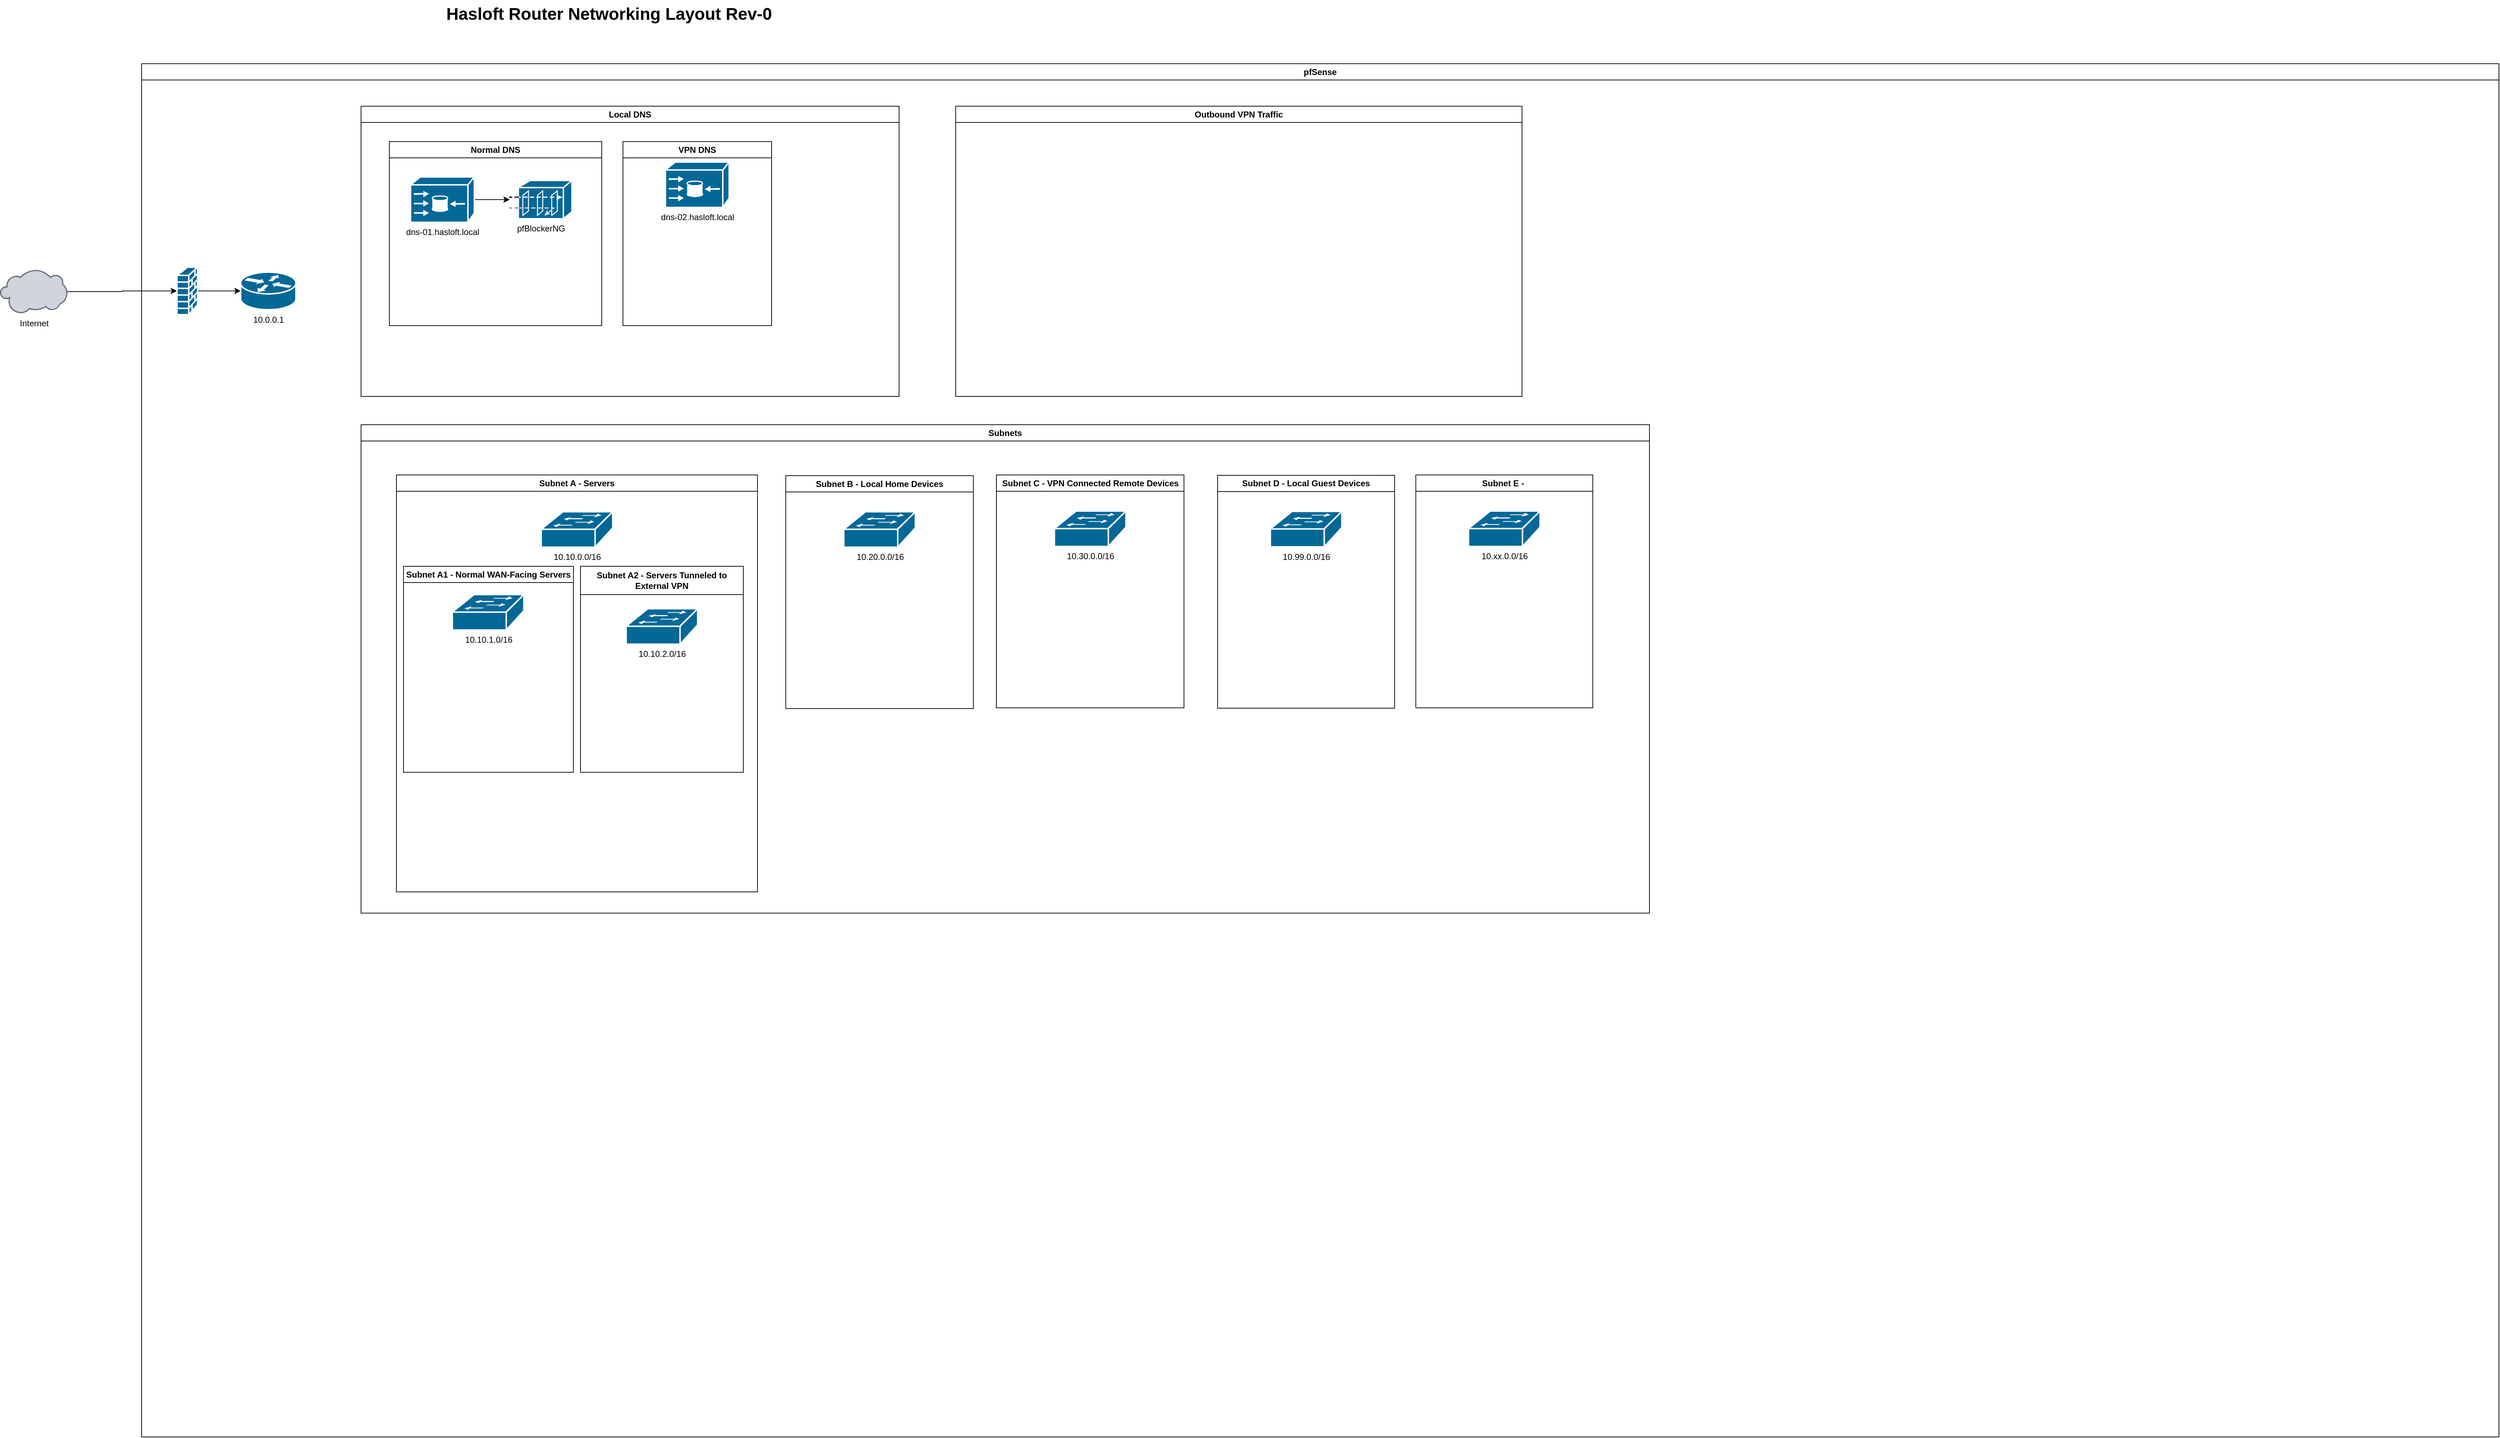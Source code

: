 <mxfile version="21.2.9" type="github">
  <diagram name="Page-1" id="e3a06f82-3646-2815-327d-82caf3d4e204">
    <mxGraphModel dx="1509" dy="804" grid="1" gridSize="10" guides="1" tooltips="1" connect="1" arrows="1" fold="1" page="1" pageScale="1.5" pageWidth="1169" pageHeight="826" background="none" math="0" shadow="0">
      <root>
        <mxCell id="0" style=";html=1;" />
        <mxCell id="1" style=";html=1;" parent="0" />
        <mxCell id="6a7d8f32e03d9370-62" value="Hasloft Router Networking Layout Rev-0" style="text;strokeColor=none;fillColor=none;html=1;fontSize=24;fontStyle=1;verticalAlign=middle;align=center;" parent="1" vertex="1">
          <mxGeometry x="499" y="30" width="861" height="40" as="geometry" />
        </mxCell>
        <mxCell id="U6HYu28x_rnx8HeXfka5-20" style="edgeStyle=orthogonalEdgeStyle;rounded=0;orthogonalLoop=1;jettySize=auto;html=1;" edge="1" parent="1" source="U6HYu28x_rnx8HeXfka5-7" target="U6HYu28x_rnx8HeXfka5-19">
          <mxGeometry relative="1" as="geometry" />
        </mxCell>
        <mxCell id="U6HYu28x_rnx8HeXfka5-7" value="Internet" style="verticalLabelPosition=bottom;sketch=0;aspect=fixed;html=1;verticalAlign=top;strokeColor=none;align=center;outlineConnect=0;shape=mxgraph.citrix.cloud;" vertex="1" parent="1">
          <mxGeometry x="70" y="411" width="95" height="62" as="geometry" />
        </mxCell>
        <mxCell id="U6HYu28x_rnx8HeXfka5-17" value="pfSense" style="swimlane;whiteSpace=wrap;html=1;startSize=23;" vertex="1" parent="1">
          <mxGeometry x="270" y="120" width="3330" height="1940" as="geometry" />
        </mxCell>
        <mxCell id="U6HYu28x_rnx8HeXfka5-22" style="edgeStyle=orthogonalEdgeStyle;rounded=0;orthogonalLoop=1;jettySize=auto;html=1;entryX=0;entryY=0.5;entryDx=0;entryDy=0;entryPerimeter=0;" edge="1" parent="U6HYu28x_rnx8HeXfka5-17" source="U6HYu28x_rnx8HeXfka5-19" target="U6HYu28x_rnx8HeXfka5-21">
          <mxGeometry relative="1" as="geometry" />
        </mxCell>
        <mxCell id="U6HYu28x_rnx8HeXfka5-19" value="" style="shape=mxgraph.cisco.security.firewall;sketch=0;html=1;pointerEvents=1;dashed=0;fillColor=#036897;strokeColor=#ffffff;strokeWidth=2;verticalLabelPosition=bottom;verticalAlign=top;align=center;outlineConnect=0;" vertex="1" parent="U6HYu28x_rnx8HeXfka5-17">
          <mxGeometry x="50" y="287.5" width="29" height="67" as="geometry" />
        </mxCell>
        <mxCell id="U6HYu28x_rnx8HeXfka5-21" value="10.0.0.1" style="shape=mxgraph.cisco.routers.router;sketch=0;html=1;pointerEvents=1;dashed=0;fillColor=#036897;strokeColor=#ffffff;strokeWidth=2;verticalLabelPosition=bottom;verticalAlign=top;align=center;outlineConnect=0;" vertex="1" parent="U6HYu28x_rnx8HeXfka5-17">
          <mxGeometry x="140" y="294.5" width="78" height="53" as="geometry" />
        </mxCell>
        <mxCell id="U6HYu28x_rnx8HeXfka5-23" value="Local&amp;nbsp;DNS" style="swimlane;whiteSpace=wrap;html=1;" vertex="1" parent="U6HYu28x_rnx8HeXfka5-17">
          <mxGeometry x="310" y="60" width="760" height="410" as="geometry" />
        </mxCell>
        <mxCell id="U6HYu28x_rnx8HeXfka5-24" value="dns-02.hasloft.local" style="shape=mxgraph.cisco.directors.content_engine_(cache_director);sketch=0;html=1;pointerEvents=1;dashed=0;fillColor=#036897;strokeColor=#ffffff;strokeWidth=2;verticalLabelPosition=bottom;verticalAlign=top;align=center;outlineConnect=0;" vertex="1" parent="U6HYu28x_rnx8HeXfka5-23">
          <mxGeometry x="430" y="79" width="90" height="64" as="geometry" />
        </mxCell>
        <mxCell id="U6HYu28x_rnx8HeXfka5-26" value="Normal DNS" style="swimlane;whiteSpace=wrap;html=1;" vertex="1" parent="U6HYu28x_rnx8HeXfka5-23">
          <mxGeometry x="40" y="50" width="300" height="260" as="geometry" />
        </mxCell>
        <mxCell id="U6HYu28x_rnx8HeXfka5-28" style="edgeStyle=orthogonalEdgeStyle;rounded=0;orthogonalLoop=1;jettySize=auto;html=1;" edge="1" parent="U6HYu28x_rnx8HeXfka5-26" source="U6HYu28x_rnx8HeXfka5-25" target="U6HYu28x_rnx8HeXfka5-27">
          <mxGeometry relative="1" as="geometry" />
        </mxCell>
        <mxCell id="U6HYu28x_rnx8HeXfka5-25" value="dns-01.hasloft.local" style="shape=mxgraph.cisco.directors.content_engine_(cache_director);sketch=0;html=1;pointerEvents=1;dashed=0;fillColor=#036897;strokeColor=#ffffff;strokeWidth=2;verticalLabelPosition=bottom;verticalAlign=top;align=center;outlineConnect=0;" vertex="1" parent="U6HYu28x_rnx8HeXfka5-26">
          <mxGeometry x="30" y="50" width="90" height="64" as="geometry" />
        </mxCell>
        <mxCell id="U6HYu28x_rnx8HeXfka5-27" value="pfBlockerNG" style="shape=mxgraph.cisco.security.guard;sketch=0;html=1;pointerEvents=1;dashed=0;fillColor=#036897;strokeColor=#ffffff;strokeWidth=2;verticalLabelPosition=bottom;verticalAlign=top;align=center;outlineConnect=0;" vertex="1" parent="U6HYu28x_rnx8HeXfka5-26">
          <mxGeometry x="170" y="55" width="88" height="54" as="geometry" />
        </mxCell>
        <mxCell id="U6HYu28x_rnx8HeXfka5-29" value="VPN DNS" style="swimlane;whiteSpace=wrap;html=1;" vertex="1" parent="U6HYu28x_rnx8HeXfka5-23">
          <mxGeometry x="370" y="50" width="210" height="260" as="geometry" />
        </mxCell>
        <mxCell id="U6HYu28x_rnx8HeXfka5-32" value="Subnets" style="swimlane;whiteSpace=wrap;html=1;" vertex="1" parent="U6HYu28x_rnx8HeXfka5-17">
          <mxGeometry x="310" y="510" width="1820" height="690" as="geometry" />
        </mxCell>
        <mxCell id="U6HYu28x_rnx8HeXfka5-33" value="Subnet A - Servers" style="swimlane;whiteSpace=wrap;html=1;startSize=23;" vertex="1" parent="U6HYu28x_rnx8HeXfka5-32">
          <mxGeometry x="50" y="71" width="510" height="589" as="geometry" />
        </mxCell>
        <mxCell id="U6HYu28x_rnx8HeXfka5-37" value="10.10.0.0/16" style="shape=mxgraph.cisco.switches.workgroup_switch;sketch=0;html=1;pointerEvents=1;dashed=0;fillColor=#036897;strokeColor=#ffffff;strokeWidth=2;verticalLabelPosition=bottom;verticalAlign=top;align=center;outlineConnect=0;" vertex="1" parent="U6HYu28x_rnx8HeXfka5-33">
          <mxGeometry x="204.5" y="52" width="101" height="50" as="geometry" />
        </mxCell>
        <mxCell id="U6HYu28x_rnx8HeXfka5-47" value="Subnet A1 - Normal WAN-Facing Servers" style="swimlane;whiteSpace=wrap;html=1;" vertex="1" parent="U6HYu28x_rnx8HeXfka5-33">
          <mxGeometry x="10" y="129" width="240" height="291" as="geometry" />
        </mxCell>
        <mxCell id="U6HYu28x_rnx8HeXfka5-50" value="10.10.1.0/16" style="shape=mxgraph.cisco.switches.workgroup_switch;sketch=0;html=1;pointerEvents=1;dashed=0;fillColor=#036897;strokeColor=#ffffff;strokeWidth=2;verticalLabelPosition=bottom;verticalAlign=top;align=center;outlineConnect=0;" vertex="1" parent="U6HYu28x_rnx8HeXfka5-47">
          <mxGeometry x="69" y="40" width="101" height="50" as="geometry" />
        </mxCell>
        <mxCell id="U6HYu28x_rnx8HeXfka5-49" value="Subnet A2 - Servers Tunneled to External VPN" style="swimlane;whiteSpace=wrap;html=1;startSize=40;" vertex="1" parent="U6HYu28x_rnx8HeXfka5-33">
          <mxGeometry x="260" y="129" width="230" height="291" as="geometry" />
        </mxCell>
        <mxCell id="U6HYu28x_rnx8HeXfka5-51" value="10.10.2.0/16" style="shape=mxgraph.cisco.switches.workgroup_switch;sketch=0;html=1;pointerEvents=1;dashed=0;fillColor=#036897;strokeColor=#ffffff;strokeWidth=2;verticalLabelPosition=bottom;verticalAlign=top;align=center;outlineConnect=0;" vertex="1" parent="U6HYu28x_rnx8HeXfka5-49">
          <mxGeometry x="64.5" y="60" width="101" height="50" as="geometry" />
        </mxCell>
        <mxCell id="U6HYu28x_rnx8HeXfka5-34" value="Subnet B - Local Home Devices" style="swimlane;whiteSpace=wrap;html=1;" vertex="1" parent="U6HYu28x_rnx8HeXfka5-32">
          <mxGeometry x="600" y="72" width="265" height="329" as="geometry" />
        </mxCell>
        <mxCell id="U6HYu28x_rnx8HeXfka5-38" value="10.20.0.0/16" style="shape=mxgraph.cisco.switches.workgroup_switch;sketch=0;html=1;pointerEvents=1;dashed=0;fillColor=#036897;strokeColor=#ffffff;strokeWidth=2;verticalLabelPosition=bottom;verticalAlign=top;align=center;outlineConnect=0;" vertex="1" parent="U6HYu28x_rnx8HeXfka5-34">
          <mxGeometry x="82" y="51" width="101" height="50" as="geometry" />
        </mxCell>
        <mxCell id="U6HYu28x_rnx8HeXfka5-35" value="Subnet D - Local Guest Devices" style="swimlane;whiteSpace=wrap;html=1;" vertex="1" parent="U6HYu28x_rnx8HeXfka5-32">
          <mxGeometry x="1210" y="71.5" width="250" height="329" as="geometry" />
        </mxCell>
        <mxCell id="U6HYu28x_rnx8HeXfka5-41" value="10.99.0.0/16" style="shape=mxgraph.cisco.switches.workgroup_switch;sketch=0;html=1;pointerEvents=1;dashed=0;fillColor=#036897;strokeColor=#ffffff;strokeWidth=2;verticalLabelPosition=bottom;verticalAlign=top;align=center;outlineConnect=0;" vertex="1" parent="U6HYu28x_rnx8HeXfka5-35">
          <mxGeometry x="74.5" y="51" width="101" height="50" as="geometry" />
        </mxCell>
        <mxCell id="U6HYu28x_rnx8HeXfka5-42" value="Subnet C - VPN Connected Remote Devices" style="swimlane;whiteSpace=wrap;html=1;startSize=23;" vertex="1" parent="U6HYu28x_rnx8HeXfka5-32">
          <mxGeometry x="897.5" y="71" width="265" height="329" as="geometry" />
        </mxCell>
        <mxCell id="U6HYu28x_rnx8HeXfka5-43" value="10.30.0.0/16" style="shape=mxgraph.cisco.switches.workgroup_switch;sketch=0;html=1;pointerEvents=1;dashed=0;fillColor=#036897;strokeColor=#ffffff;strokeWidth=2;verticalLabelPosition=bottom;verticalAlign=top;align=center;outlineConnect=0;" vertex="1" parent="U6HYu28x_rnx8HeXfka5-42">
          <mxGeometry x="82" y="51" width="101" height="50" as="geometry" />
        </mxCell>
        <mxCell id="U6HYu28x_rnx8HeXfka5-44" value="Subnet E -&amp;nbsp;" style="swimlane;whiteSpace=wrap;html=1;" vertex="1" parent="U6HYu28x_rnx8HeXfka5-32">
          <mxGeometry x="1490" y="71" width="250" height="329" as="geometry" />
        </mxCell>
        <mxCell id="U6HYu28x_rnx8HeXfka5-45" value="10.xx.0.0/16" style="shape=mxgraph.cisco.switches.workgroup_switch;sketch=0;html=1;pointerEvents=1;dashed=0;fillColor=#036897;strokeColor=#ffffff;strokeWidth=2;verticalLabelPosition=bottom;verticalAlign=top;align=center;outlineConnect=0;" vertex="1" parent="U6HYu28x_rnx8HeXfka5-44">
          <mxGeometry x="74.5" y="51" width="101" height="50" as="geometry" />
        </mxCell>
        <mxCell id="U6HYu28x_rnx8HeXfka5-52" value="Outbound VPN Traffic" style="swimlane;whiteSpace=wrap;html=1;startSize=23;" vertex="1" parent="U6HYu28x_rnx8HeXfka5-17">
          <mxGeometry x="1150" y="60" width="800" height="410" as="geometry" />
        </mxCell>
      </root>
    </mxGraphModel>
  </diagram>
</mxfile>
